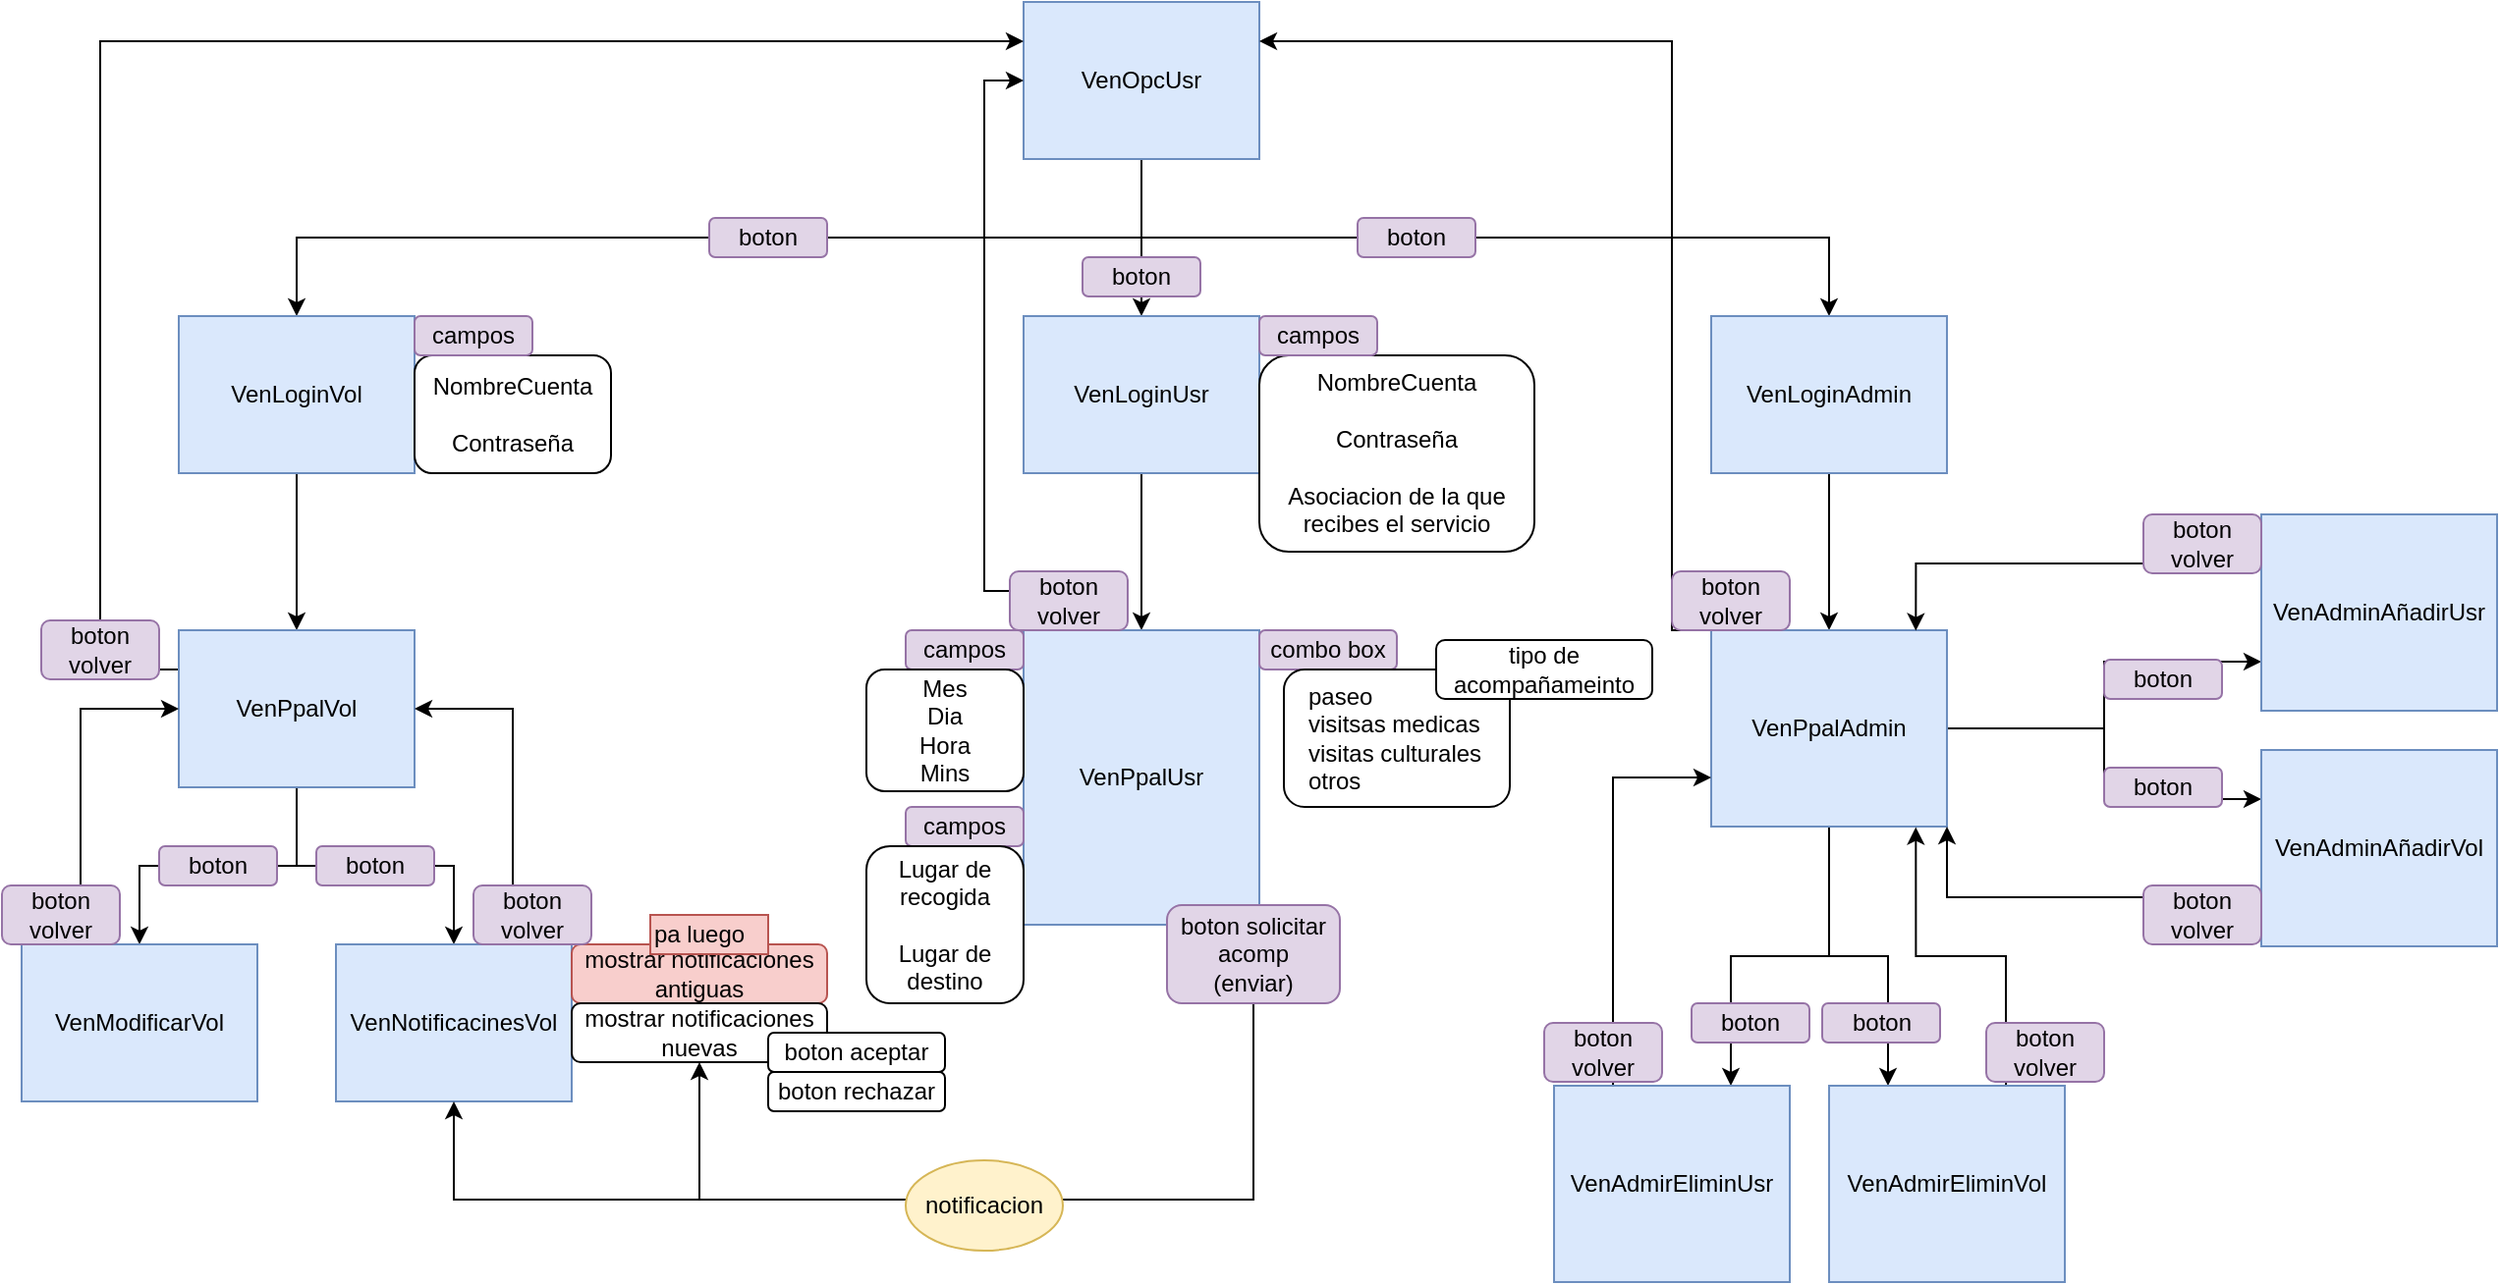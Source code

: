 <mxfile version="12.1.0" type="device" pages="1"><diagram id="lkkYnqu0QGlbB1ZkNQMD" name="Page-1"><mxGraphModel dx="2235" dy="808" grid="1" gridSize="10" guides="1" tooltips="1" connect="1" arrows="1" fold="1" page="1" pageScale="1" pageWidth="827" pageHeight="1169" math="0" shadow="0"><root><mxCell id="0"/><mxCell id="1" parent="0"/><mxCell id="boPV6sEKBMk5zKwhLc2g-6" style="edgeStyle=orthogonalEdgeStyle;rounded=0;orthogonalLoop=1;jettySize=auto;html=1;exitX=0.5;exitY=1;exitDx=0;exitDy=0;" parent="1" source="boPV6sEKBMk5zKwhLc2g-1" target="boPV6sEKBMk5zKwhLc2g-3" edge="1"><mxGeometry relative="1" as="geometry"/></mxCell><mxCell id="boPV6sEKBMk5zKwhLc2g-7" style="edgeStyle=orthogonalEdgeStyle;rounded=0;orthogonalLoop=1;jettySize=auto;html=1;exitX=0.5;exitY=1;exitDx=0;exitDy=0;" parent="1" source="boPV6sEKBMk5zKwhLc2g-1" target="boPV6sEKBMk5zKwhLc2g-4" edge="1"><mxGeometry relative="1" as="geometry"/></mxCell><mxCell id="boPV6sEKBMk5zKwhLc2g-8" style="edgeStyle=orthogonalEdgeStyle;rounded=0;orthogonalLoop=1;jettySize=auto;html=1;exitX=0.5;exitY=1;exitDx=0;exitDy=0;" parent="1" source="boPV6sEKBMk5zKwhLc2g-1" target="boPV6sEKBMk5zKwhLc2g-5" edge="1"><mxGeometry relative="1" as="geometry"/></mxCell><mxCell id="boPV6sEKBMk5zKwhLc2g-1" value="VenOpcUsr" style="rounded=0;whiteSpace=wrap;html=1;fillColor=#dae8fc;strokeColor=#6c8ebf;" parent="1" vertex="1"><mxGeometry x="360" width="120" height="80" as="geometry"/></mxCell><mxCell id="boPV6sEKBMk5zKwhLc2g-42" style="edgeStyle=orthogonalEdgeStyle;rounded=0;orthogonalLoop=1;jettySize=auto;html=1;exitX=0.5;exitY=1;exitDx=0;exitDy=0;" parent="1" source="boPV6sEKBMk5zKwhLc2g-3" target="boPV6sEKBMk5zKwhLc2g-41" edge="1"><mxGeometry relative="1" as="geometry"/></mxCell><mxCell id="boPV6sEKBMk5zKwhLc2g-3" value="VenLoginAdmin" style="rounded=0;whiteSpace=wrap;html=1;fillColor=#dae8fc;strokeColor=#6c8ebf;" parent="1" vertex="1"><mxGeometry x="710" y="160" width="120" height="80" as="geometry"/></mxCell><mxCell id="boPV6sEKBMk5zKwhLc2g-31" style="edgeStyle=orthogonalEdgeStyle;rounded=0;orthogonalLoop=1;jettySize=auto;html=1;exitX=0.5;exitY=1;exitDx=0;exitDy=0;" parent="1" source="boPV6sEKBMk5zKwhLc2g-4" target="boPV6sEKBMk5zKwhLc2g-30" edge="1"><mxGeometry relative="1" as="geometry"/></mxCell><mxCell id="boPV6sEKBMk5zKwhLc2g-4" value="VenLoginUsr" style="rounded=0;whiteSpace=wrap;html=1;fillColor=#dae8fc;strokeColor=#6c8ebf;" parent="1" vertex="1"><mxGeometry x="360" y="160" width="120" height="80" as="geometry"/></mxCell><mxCell id="boPV6sEKBMk5zKwhLc2g-12" style="edgeStyle=orthogonalEdgeStyle;rounded=0;orthogonalLoop=1;jettySize=auto;html=1;exitX=0.5;exitY=1;exitDx=0;exitDy=0;" parent="1" source="boPV6sEKBMk5zKwhLc2g-5" target="boPV6sEKBMk5zKwhLc2g-11" edge="1"><mxGeometry relative="1" as="geometry"/></mxCell><mxCell id="boPV6sEKBMk5zKwhLc2g-5" value="VenLoginVol" style="rounded=0;whiteSpace=wrap;html=1;fillColor=#dae8fc;strokeColor=#6c8ebf;" parent="1" vertex="1"><mxGeometry x="-70" y="160" width="120" height="80" as="geometry"/></mxCell><mxCell id="boPV6sEKBMk5zKwhLc2g-9" value="NombreCuenta&lt;br&gt;&lt;br&gt;Contraseña&lt;br&gt;&lt;br&gt;Asociacion de la que recibes el servicio" style="rounded=1;whiteSpace=wrap;html=1;" parent="1" vertex="1"><mxGeometry x="480" y="180" width="140" height="100" as="geometry"/></mxCell><mxCell id="boPV6sEKBMk5zKwhLc2g-10" value="NombreCuenta&lt;br&gt;&lt;br&gt;Contraseña" style="rounded=1;whiteSpace=wrap;html=1;" parent="1" vertex="1"><mxGeometry x="50" y="180" width="100" height="60" as="geometry"/></mxCell><mxCell id="boPV6sEKBMk5zKwhLc2g-14" style="edgeStyle=orthogonalEdgeStyle;rounded=0;orthogonalLoop=1;jettySize=auto;html=1;exitX=0.5;exitY=1;exitDx=0;exitDy=0;" parent="1" source="boPV6sEKBMk5zKwhLc2g-11" target="boPV6sEKBMk5zKwhLc2g-13" edge="1"><mxGeometry relative="1" as="geometry"/></mxCell><mxCell id="boPV6sEKBMk5zKwhLc2g-16" style="edgeStyle=orthogonalEdgeStyle;rounded=0;orthogonalLoop=1;jettySize=auto;html=1;exitX=0.5;exitY=1;exitDx=0;exitDy=0;" parent="1" source="boPV6sEKBMk5zKwhLc2g-11" target="boPV6sEKBMk5zKwhLc2g-15" edge="1"><mxGeometry relative="1" as="geometry"/></mxCell><mxCell id="boPV6sEKBMk5zKwhLc2g-66" style="edgeStyle=orthogonalEdgeStyle;rounded=0;orthogonalLoop=1;jettySize=auto;html=1;exitX=0;exitY=0.25;exitDx=0;exitDy=0;entryX=0;entryY=0.25;entryDx=0;entryDy=0;" parent="1" source="boPV6sEKBMk5zKwhLc2g-11" target="boPV6sEKBMk5zKwhLc2g-1" edge="1"><mxGeometry relative="1" as="geometry"><Array as="points"><mxPoint x="-110" y="340"/><mxPoint x="-110" y="20"/></Array></mxGeometry></mxCell><mxCell id="boPV6sEKBMk5zKwhLc2g-11" value="VenPpalVol" style="rounded=0;whiteSpace=wrap;html=1;fillColor=#dae8fc;strokeColor=#6c8ebf;" parent="1" vertex="1"><mxGeometry x="-70" y="320" width="120" height="80" as="geometry"/></mxCell><mxCell id="boPV6sEKBMk5zKwhLc2g-60" style="edgeStyle=orthogonalEdgeStyle;rounded=0;orthogonalLoop=1;jettySize=auto;html=1;exitX=0.25;exitY=0;exitDx=0;exitDy=0;entryX=0;entryY=0.5;entryDx=0;entryDy=0;" parent="1" source="boPV6sEKBMk5zKwhLc2g-13" target="boPV6sEKBMk5zKwhLc2g-11" edge="1"><mxGeometry relative="1" as="geometry"/></mxCell><mxCell id="boPV6sEKBMk5zKwhLc2g-13" value="VenModificarVol" style="rounded=0;whiteSpace=wrap;html=1;fillColor=#dae8fc;strokeColor=#6c8ebf;" parent="1" vertex="1"><mxGeometry x="-150" y="480" width="120" height="80" as="geometry"/></mxCell><mxCell id="boPV6sEKBMk5zKwhLc2g-64" style="edgeStyle=orthogonalEdgeStyle;rounded=0;orthogonalLoop=1;jettySize=auto;html=1;exitX=0.75;exitY=0;exitDx=0;exitDy=0;entryX=1;entryY=0.5;entryDx=0;entryDy=0;" parent="1" source="boPV6sEKBMk5zKwhLc2g-15" target="boPV6sEKBMk5zKwhLc2g-11" edge="1"><mxGeometry relative="1" as="geometry"/></mxCell><mxCell id="boPV6sEKBMk5zKwhLc2g-15" value="VenNotificacinesVol" style="rounded=0;whiteSpace=wrap;html=1;fillColor=#dae8fc;strokeColor=#6c8ebf;" parent="1" vertex="1"><mxGeometry x="10" y="480" width="120" height="80" as="geometry"/></mxCell><mxCell id="boPV6sEKBMk5zKwhLc2g-17" value="boton" style="rounded=1;whiteSpace=wrap;html=1;fillColor=#e1d5e7;strokeColor=#9673a6;" parent="1" vertex="1"><mxGeometry y="430" width="60" height="20" as="geometry"/></mxCell><mxCell id="boPV6sEKBMk5zKwhLc2g-19" value="boton" style="rounded=1;whiteSpace=wrap;html=1;fillColor=#e1d5e7;strokeColor=#9673a6;" parent="1" vertex="1"><mxGeometry x="-80" y="430" width="60" height="20" as="geometry"/></mxCell><mxCell id="boPV6sEKBMk5zKwhLc2g-20" value="boton" style="rounded=1;whiteSpace=wrap;html=1;fillColor=#e1d5e7;strokeColor=#9673a6;" parent="1" vertex="1"><mxGeometry x="200" y="110" width="60" height="20" as="geometry"/></mxCell><mxCell id="boPV6sEKBMk5zKwhLc2g-22" value="boton" style="rounded=1;whiteSpace=wrap;html=1;fillColor=#e1d5e7;strokeColor=#9673a6;" parent="1" vertex="1"><mxGeometry x="530" y="110" width="60" height="20" as="geometry"/></mxCell><mxCell id="boPV6sEKBMk5zKwhLc2g-23" value="boton" style="rounded=1;whiteSpace=wrap;html=1;fillColor=#e1d5e7;strokeColor=#9673a6;" parent="1" vertex="1"><mxGeometry x="390" y="130" width="60" height="20" as="geometry"/></mxCell><mxCell id="boPV6sEKBMk5zKwhLc2g-24" value="campos" style="rounded=1;whiteSpace=wrap;html=1;fillColor=#e1d5e7;strokeColor=#9673a6;" parent="1" vertex="1"><mxGeometry x="50" y="160" width="60" height="20" as="geometry"/></mxCell><mxCell id="boPV6sEKBMk5zKwhLc2g-25" value="campos" style="rounded=1;whiteSpace=wrap;html=1;fillColor=#e1d5e7;strokeColor=#9673a6;" parent="1" vertex="1"><mxGeometry x="480" y="160" width="60" height="20" as="geometry"/></mxCell><mxCell id="boPV6sEKBMk5zKwhLc2g-26" value="mostrar notificaciones&lt;br&gt;antiguas" style="rounded=1;whiteSpace=wrap;html=1;fillColor=#f8cecc;strokeColor=#b85450;" parent="1" vertex="1"><mxGeometry x="130" y="480" width="130" height="30" as="geometry"/></mxCell><mxCell id="boPV6sEKBMk5zKwhLc2g-29" value="mostrar notificaciones&lt;br&gt;nuevas" style="rounded=1;whiteSpace=wrap;html=1;" parent="1" vertex="1"><mxGeometry x="130" y="510" width="130" height="30" as="geometry"/></mxCell><mxCell id="boPV6sEKBMk5zKwhLc2g-68" style="edgeStyle=orthogonalEdgeStyle;rounded=0;orthogonalLoop=1;jettySize=auto;html=1;exitX=0.25;exitY=0;exitDx=0;exitDy=0;entryX=0;entryY=0.5;entryDx=0;entryDy=0;" parent="1" source="boPV6sEKBMk5zKwhLc2g-30" target="boPV6sEKBMk5zKwhLc2g-1" edge="1"><mxGeometry relative="1" as="geometry"><Array as="points"><mxPoint x="370" y="320"/><mxPoint x="370" y="300"/><mxPoint x="340" y="300"/><mxPoint x="340" y="40"/></Array></mxGeometry></mxCell><mxCell id="boPV6sEKBMk5zKwhLc2g-30" value="VenPpalUsr" style="rounded=0;whiteSpace=wrap;html=1;fillColor=#dae8fc;strokeColor=#6c8ebf;" parent="1" vertex="1"><mxGeometry x="360" y="320" width="120" height="150" as="geometry"/></mxCell><mxCell id="boPV6sEKBMk5zKwhLc2g-32" value="combo box" style="rounded=1;whiteSpace=wrap;html=1;fillColor=#e1d5e7;strokeColor=#9673a6;" parent="1" vertex="1"><mxGeometry x="480" y="320" width="70" height="20" as="geometry"/></mxCell><mxCell id="boPV6sEKBMk5zKwhLc2g-33" value="&amp;nbsp; &amp;nbsp;paseo&lt;br&gt;&amp;nbsp; &amp;nbsp;visitsas medicas&lt;br&gt;&amp;nbsp; &amp;nbsp;visitas culturales&lt;br&gt;&amp;nbsp; &amp;nbsp;otros" style="rounded=1;whiteSpace=wrap;html=1;align=left;" parent="1" vertex="1"><mxGeometry x="492.5" y="340" width="115" height="70" as="geometry"/></mxCell><mxCell id="boPV6sEKBMk5zKwhLc2g-34" value="tipo de acompañameinto" style="rounded=1;whiteSpace=wrap;html=1;" parent="1" vertex="1"><mxGeometry x="570" y="325" width="110" height="30" as="geometry"/></mxCell><mxCell id="boPV6sEKBMk5zKwhLc2g-35" value="boton aceptar" style="rounded=1;whiteSpace=wrap;html=1;" parent="1" vertex="1"><mxGeometry x="230" y="525" width="90" height="20" as="geometry"/></mxCell><mxCell id="boPV6sEKBMk5zKwhLc2g-36" value="boton rechazar" style="rounded=1;whiteSpace=wrap;html=1;" parent="1" vertex="1"><mxGeometry x="230" y="545" width="90" height="20" as="geometry"/></mxCell><mxCell id="boPV6sEKBMk5zKwhLc2g-37" value="campos" style="rounded=1;whiteSpace=wrap;html=1;fillColor=#e1d5e7;strokeColor=#9673a6;" parent="1" vertex="1"><mxGeometry x="300" y="320" width="60" height="20" as="geometry"/></mxCell><mxCell id="boPV6sEKBMk5zKwhLc2g-38" value="Mes&lt;br&gt;Dia&lt;br&gt;Hora&lt;br&gt;Mins" style="rounded=1;whiteSpace=wrap;html=1;" parent="1" vertex="1"><mxGeometry x="280" y="340" width="80" height="62" as="geometry"/></mxCell><mxCell id="boPV6sEKBMk5zKwhLc2g-39" value="campos" style="rounded=1;whiteSpace=wrap;html=1;fillColor=#e1d5e7;strokeColor=#9673a6;" parent="1" vertex="1"><mxGeometry x="300" y="410" width="60" height="20" as="geometry"/></mxCell><mxCell id="boPV6sEKBMk5zKwhLc2g-40" value="Lugar de&lt;br&gt;recogida&lt;br&gt;&lt;br&gt;Lugar de destino" style="rounded=1;whiteSpace=wrap;html=1;" parent="1" vertex="1"><mxGeometry x="280" y="430" width="80" height="80" as="geometry"/></mxCell><mxCell id="boPV6sEKBMk5zKwhLc2g-45" style="edgeStyle=orthogonalEdgeStyle;rounded=0;orthogonalLoop=1;jettySize=auto;html=1;exitX=1;exitY=0.5;exitDx=0;exitDy=0;entryX=0;entryY=0.75;entryDx=0;entryDy=0;" parent="1" source="boPV6sEKBMk5zKwhLc2g-41" target="boPV6sEKBMk5zKwhLc2g-43" edge="1"><mxGeometry relative="1" as="geometry"/></mxCell><mxCell id="boPV6sEKBMk5zKwhLc2g-47" style="edgeStyle=orthogonalEdgeStyle;rounded=0;orthogonalLoop=1;jettySize=auto;html=1;exitX=1;exitY=0.5;exitDx=0;exitDy=0;entryX=0;entryY=0.25;entryDx=0;entryDy=0;" parent="1" source="boPV6sEKBMk5zKwhLc2g-41" target="boPV6sEKBMk5zKwhLc2g-44" edge="1"><mxGeometry relative="1" as="geometry"/></mxCell><mxCell id="boPV6sEKBMk5zKwhLc2g-51" style="edgeStyle=orthogonalEdgeStyle;rounded=0;orthogonalLoop=1;jettySize=auto;html=1;exitX=0.5;exitY=1;exitDx=0;exitDy=0;entryX=0.25;entryY=0;entryDx=0;entryDy=0;" parent="1" source="boPV6sEKBMk5zKwhLc2g-41" target="boPV6sEKBMk5zKwhLc2g-50" edge="1"><mxGeometry relative="1" as="geometry"/></mxCell><mxCell id="boPV6sEKBMk5zKwhLc2g-52" style="edgeStyle=orthogonalEdgeStyle;rounded=0;orthogonalLoop=1;jettySize=auto;html=1;exitX=0.5;exitY=1;exitDx=0;exitDy=0;entryX=0.75;entryY=0;entryDx=0;entryDy=0;" parent="1" source="boPV6sEKBMk5zKwhLc2g-41" target="boPV6sEKBMk5zKwhLc2g-49" edge="1"><mxGeometry relative="1" as="geometry"/></mxCell><mxCell id="boPV6sEKBMk5zKwhLc2g-71" style="edgeStyle=orthogonalEdgeStyle;rounded=0;orthogonalLoop=1;jettySize=auto;html=1;exitX=0.25;exitY=0;exitDx=0;exitDy=0;entryX=1;entryY=0.25;entryDx=0;entryDy=0;" parent="1" source="boPV6sEKBMk5zKwhLc2g-41" target="boPV6sEKBMk5zKwhLc2g-1" edge="1"><mxGeometry relative="1" as="geometry"><Array as="points"><mxPoint x="690" y="320"/><mxPoint x="690" y="20"/></Array></mxGeometry></mxCell><mxCell id="boPV6sEKBMk5zKwhLc2g-41" value="VenPpalAdmin" style="rounded=0;whiteSpace=wrap;html=1;fillColor=#dae8fc;strokeColor=#6c8ebf;" parent="1" vertex="1"><mxGeometry x="710" y="320" width="120" height="100" as="geometry"/></mxCell><mxCell id="boPV6sEKBMk5zKwhLc2g-82" style="edgeStyle=orthogonalEdgeStyle;rounded=0;orthogonalLoop=1;jettySize=auto;html=1;exitX=0;exitY=0.25;exitDx=0;exitDy=0;entryX=0.868;entryY=0.003;entryDx=0;entryDy=0;entryPerimeter=0;" parent="1" source="boPV6sEKBMk5zKwhLc2g-43" target="boPV6sEKBMk5zKwhLc2g-41" edge="1"><mxGeometry relative="1" as="geometry"/></mxCell><mxCell id="boPV6sEKBMk5zKwhLc2g-43" value="VenAdminAñadirUsr" style="rounded=0;whiteSpace=wrap;html=1;fillColor=#dae8fc;strokeColor=#6c8ebf;" parent="1" vertex="1"><mxGeometry x="990" y="261" width="120" height="100" as="geometry"/></mxCell><mxCell id="boPV6sEKBMk5zKwhLc2g-80" style="edgeStyle=orthogonalEdgeStyle;rounded=0;orthogonalLoop=1;jettySize=auto;html=1;exitX=0;exitY=0.75;exitDx=0;exitDy=0;entryX=1;entryY=1;entryDx=0;entryDy=0;entryPerimeter=0;" parent="1" source="boPV6sEKBMk5zKwhLc2g-44" target="boPV6sEKBMk5zKwhLc2g-41" edge="1"><mxGeometry relative="1" as="geometry"/></mxCell><mxCell id="boPV6sEKBMk5zKwhLc2g-44" value="VenAdminAñadirVol" style="rounded=0;whiteSpace=wrap;html=1;fillColor=#dae8fc;strokeColor=#6c8ebf;" parent="1" vertex="1"><mxGeometry x="990" y="381" width="120" height="100" as="geometry"/></mxCell><mxCell id="boPV6sEKBMk5zKwhLc2g-46" value="boton" style="rounded=1;whiteSpace=wrap;html=1;fillColor=#e1d5e7;strokeColor=#9673a6;" parent="1" vertex="1"><mxGeometry x="910" y="335" width="60" height="20" as="geometry"/></mxCell><mxCell id="boPV6sEKBMk5zKwhLc2g-48" value="boton" style="rounded=1;whiteSpace=wrap;html=1;fillColor=#e1d5e7;strokeColor=#9673a6;" parent="1" vertex="1"><mxGeometry x="910" y="390" width="60" height="20" as="geometry"/></mxCell><mxCell id="boPV6sEKBMk5zKwhLc2g-78" style="edgeStyle=orthogonalEdgeStyle;rounded=0;orthogonalLoop=1;jettySize=auto;html=1;exitX=0.25;exitY=0;exitDx=0;exitDy=0;entryX=0;entryY=0.75;entryDx=0;entryDy=0;" parent="1" source="boPV6sEKBMk5zKwhLc2g-49" target="boPV6sEKBMk5zKwhLc2g-41" edge="1"><mxGeometry relative="1" as="geometry"/></mxCell><mxCell id="boPV6sEKBMk5zKwhLc2g-49" value="VenAdmirEliminUsr" style="rounded=0;whiteSpace=wrap;html=1;fillColor=#dae8fc;strokeColor=#6c8ebf;" parent="1" vertex="1"><mxGeometry x="630" y="552" width="120" height="100" as="geometry"/></mxCell><mxCell id="boPV6sEKBMk5zKwhLc2g-77" style="edgeStyle=orthogonalEdgeStyle;rounded=0;orthogonalLoop=1;jettySize=auto;html=1;exitX=0.75;exitY=0;exitDx=0;exitDy=0;entryX=0.868;entryY=1.003;entryDx=0;entryDy=0;entryPerimeter=0;" parent="1" source="boPV6sEKBMk5zKwhLc2g-50" target="boPV6sEKBMk5zKwhLc2g-41" edge="1"><mxGeometry relative="1" as="geometry"/></mxCell><mxCell id="boPV6sEKBMk5zKwhLc2g-50" value="VenAdmirEliminVol" style="rounded=0;whiteSpace=wrap;html=1;fillColor=#dae8fc;strokeColor=#6c8ebf;" parent="1" vertex="1"><mxGeometry x="770" y="552" width="120" height="100" as="geometry"/></mxCell><mxCell id="boPV6sEKBMk5zKwhLc2g-53" value="boton" style="rounded=1;whiteSpace=wrap;html=1;fillColor=#e1d5e7;strokeColor=#9673a6;" parent="1" vertex="1"><mxGeometry x="700" y="510" width="60" height="20" as="geometry"/></mxCell><mxCell id="boPV6sEKBMk5zKwhLc2g-54" value="boton" style="rounded=1;whiteSpace=wrap;html=1;fillColor=#e1d5e7;strokeColor=#9673a6;" parent="1" vertex="1"><mxGeometry x="766.5" y="510" width="60" height="20" as="geometry"/></mxCell><mxCell id="boPV6sEKBMk5zKwhLc2g-56" style="edgeStyle=orthogonalEdgeStyle;rounded=0;orthogonalLoop=1;jettySize=auto;html=1;exitX=0.5;exitY=1;exitDx=0;exitDy=0;entryX=0.5;entryY=1;entryDx=0;entryDy=0;" parent="1" source="boPV6sEKBMk5zKwhLc2g-55" target="boPV6sEKBMk5zKwhLc2g-15" edge="1"><mxGeometry relative="1" as="geometry"><Array as="points"><mxPoint x="477" y="610"/><mxPoint x="70" y="610"/></Array></mxGeometry></mxCell><mxCell id="boPV6sEKBMk5zKwhLc2g-59" style="edgeStyle=orthogonalEdgeStyle;rounded=0;orthogonalLoop=1;jettySize=auto;html=1;exitX=0.5;exitY=1;exitDx=0;exitDy=0;entryX=0.5;entryY=1;entryDx=0;entryDy=0;" parent="1" source="boPV6sEKBMk5zKwhLc2g-55" target="boPV6sEKBMk5zKwhLc2g-29" edge="1"><mxGeometry relative="1" as="geometry"><Array as="points"><mxPoint x="477" y="610"/><mxPoint x="195" y="610"/></Array></mxGeometry></mxCell><mxCell id="boPV6sEKBMk5zKwhLc2g-55" value="boton solicitar&lt;br&gt;acomp&lt;br&gt;(enviar)" style="rounded=1;whiteSpace=wrap;html=1;fillColor=#e1d5e7;strokeColor=#9673a6;" parent="1" vertex="1"><mxGeometry x="433" y="460" width="88" height="50" as="geometry"/></mxCell><mxCell id="boPV6sEKBMk5zKwhLc2g-57" value="notificacion" style="ellipse;whiteSpace=wrap;html=1;fillColor=#fff2cc;strokeColor=#d6b656;" parent="1" vertex="1"><mxGeometry x="300" y="590" width="80" height="46" as="geometry"/></mxCell><mxCell id="boPV6sEKBMk5zKwhLc2g-61" value="boton&lt;br&gt;volver" style="rounded=1;whiteSpace=wrap;html=1;fillColor=#e1d5e7;strokeColor=#9673a6;" parent="1" vertex="1"><mxGeometry x="-160" y="450" width="60" height="30" as="geometry"/></mxCell><mxCell id="boPV6sEKBMk5zKwhLc2g-65" value="boton&lt;br&gt;volver" style="rounded=1;whiteSpace=wrap;html=1;fillColor=#e1d5e7;strokeColor=#9673a6;" parent="1" vertex="1"><mxGeometry x="80" y="450" width="60" height="30" as="geometry"/></mxCell><mxCell id="boPV6sEKBMk5zKwhLc2g-67" value="boton&lt;br&gt;volver" style="rounded=1;whiteSpace=wrap;html=1;fillColor=#e1d5e7;strokeColor=#9673a6;" parent="1" vertex="1"><mxGeometry x="-140" y="315" width="60" height="30" as="geometry"/></mxCell><mxCell id="boPV6sEKBMk5zKwhLc2g-69" value="boton&lt;br&gt;volver" style="rounded=1;whiteSpace=wrap;html=1;fillColor=#e1d5e7;strokeColor=#9673a6;" parent="1" vertex="1"><mxGeometry x="353" y="290" width="60" height="30" as="geometry"/></mxCell><mxCell id="boPV6sEKBMk5zKwhLc2g-70" value="boton&lt;br&gt;volver" style="rounded=1;whiteSpace=wrap;html=1;fillColor=#e1d5e7;strokeColor=#9673a6;" parent="1" vertex="1"><mxGeometry x="690" y="290" width="60" height="30" as="geometry"/></mxCell><mxCell id="boPV6sEKBMk5zKwhLc2g-76" value="boton&lt;br&gt;volver" style="rounded=1;whiteSpace=wrap;html=1;fillColor=#e1d5e7;strokeColor=#9673a6;" parent="1" vertex="1"><mxGeometry x="850" y="520" width="60" height="30" as="geometry"/></mxCell><mxCell id="boPV6sEKBMk5zKwhLc2g-79" value="boton&lt;br&gt;volver" style="rounded=1;whiteSpace=wrap;html=1;fillColor=#e1d5e7;strokeColor=#9673a6;" parent="1" vertex="1"><mxGeometry x="625" y="520" width="60" height="30" as="geometry"/></mxCell><mxCell id="boPV6sEKBMk5zKwhLc2g-81" value="boton&lt;br&gt;volver" style="rounded=1;whiteSpace=wrap;html=1;fillColor=#e1d5e7;strokeColor=#9673a6;" parent="1" vertex="1"><mxGeometry x="930" y="450" width="60" height="30" as="geometry"/></mxCell><mxCell id="boPV6sEKBMk5zKwhLc2g-83" value="boton&lt;br&gt;volver" style="rounded=1;whiteSpace=wrap;html=1;fillColor=#e1d5e7;strokeColor=#9673a6;" parent="1" vertex="1"><mxGeometry x="930" y="261" width="60" height="30" as="geometry"/></mxCell><mxCell id="d4epz216g44fO38j8lDa-1" value="pa luego" style="text;html=1;resizable=0;points=[];autosize=1;align=left;verticalAlign=top;spacingTop=-4;fillColor=#f8cecc;strokeColor=#b85450;" parent="1" vertex="1"><mxGeometry x="170" y="465" width="60" height="20" as="geometry"/></mxCell></root></mxGraphModel></diagram></mxfile>